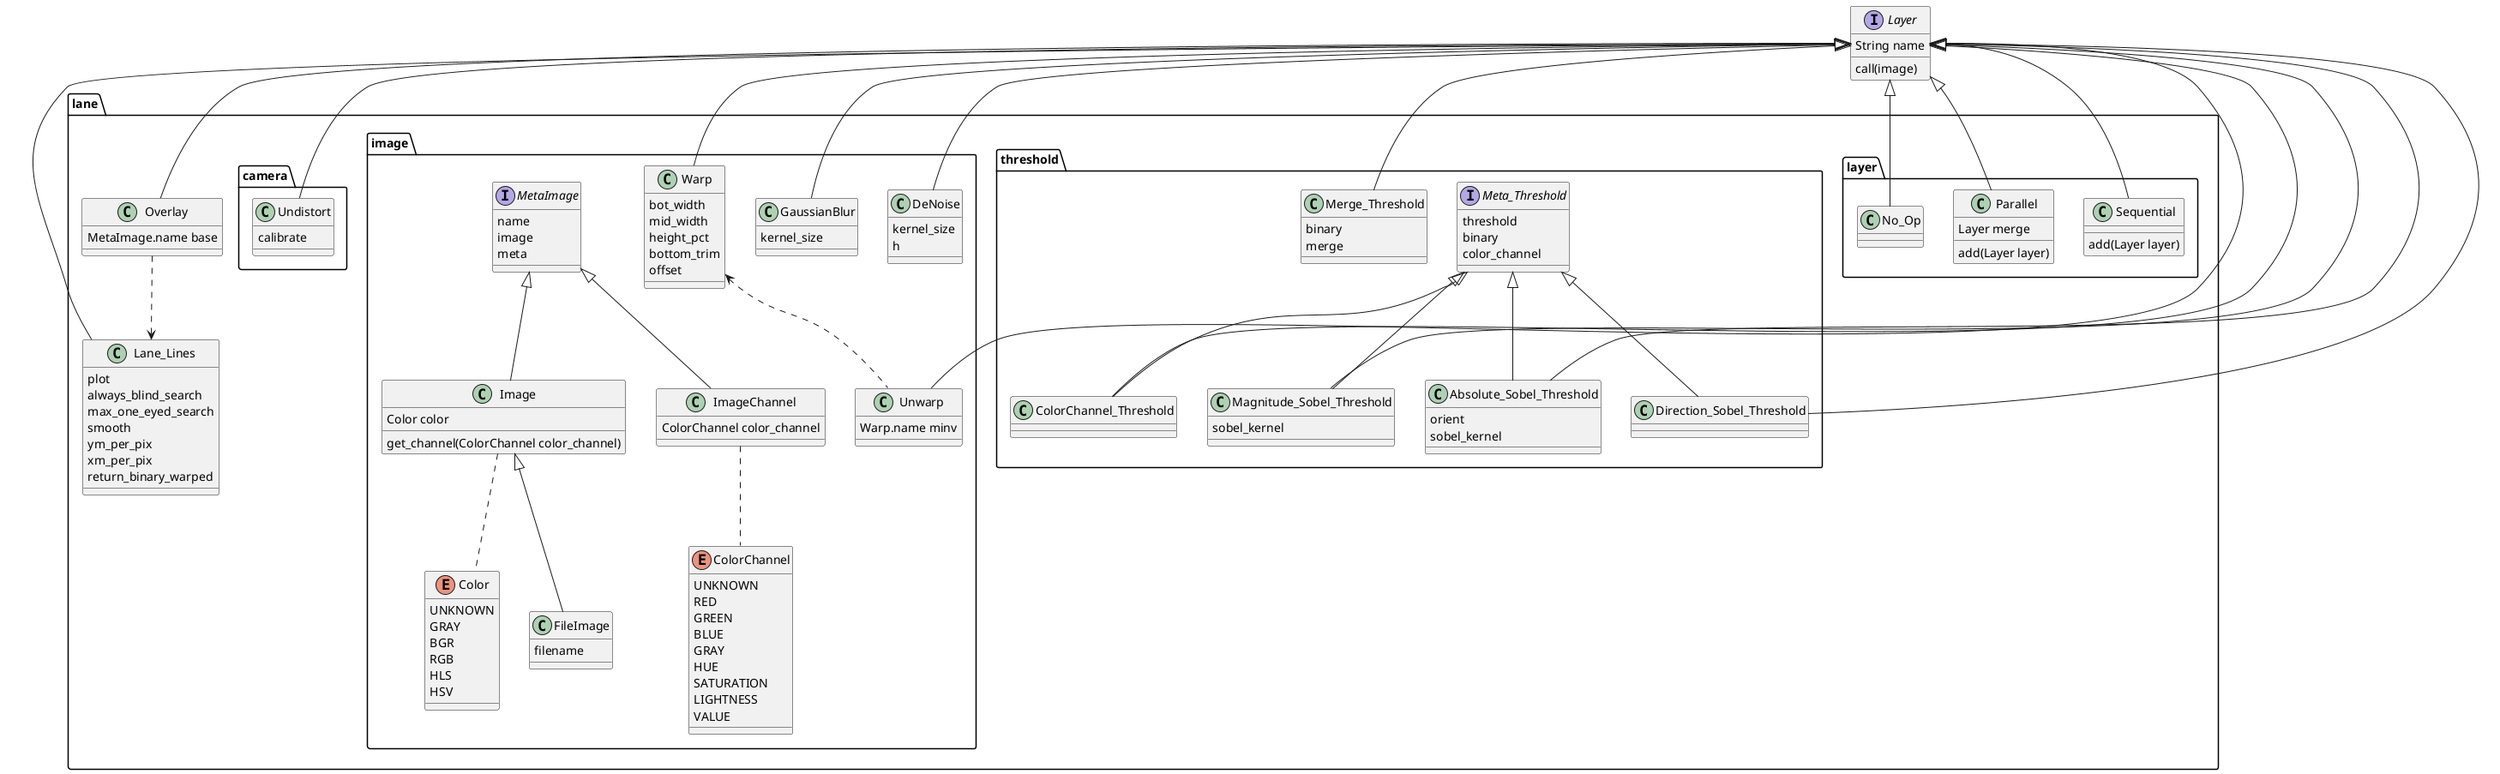 @startuml
interface Layer
Layer : call(image)
Layer : String name

package lane.layer{
   class Sequential
   class Parallel
   class No_Op
   Layer <|-- Sequential
   Layer <|-- Parallel
   Layer <|-- No_Op
   Sequential : add(Layer layer)
   Parallel : add(Layer layer)
   Parallel : Layer merge
}

package lane.image{
    interface MetaImage

    class GaussianBlur
    class Warp
    class Unwarp
    class DeNoise
    Layer <|-- GaussianBlur
    Layer <|-- Warp
    Layer <|-- Unwarp
    Layer <|-- DeNoise

    class ImageChannel
    class Image
    class FileImage
    Image <|-- FileImage

    enum Color {
        UNKNOWN
        GRAY
        BGR
        RGB
        HLS
        HSV
    }

    enum ColorChannel {
        UNKNOWN
        RED
        GREEN
        BLUE
        GRAY
        HUE
        SATURATION
        LIGHTNESS
        VALUE
    }

    GaussianBlur : kernel_size

    DeNoise : kernel_size
    DeNoise : h

    Warp : bot_width
    Warp : mid_width
    Warp : height_pct
    Warp : bottom_trim
    Warp : offset

    Unwarp : Warp.name minv
    Warp <.. Unwarp

    MetaImage : name
    MetaImage : image
    MetaImage : meta

    ImageChannel : ColorChannel color_channel
    MetaImage <|-- ImageChannel
    ImageChannel .. ColorChannel

    Image : Color color
    MetaImage <|-- Image
    Image .. Color
    Image : get_channel(ColorChannel color_channel)

    FileImage : filename
}
package lane {
   class Lane_Lines
   class Overlay
   Layer <|-- Lane_Lines
   Layer <|-- Overlay

   Overlay : MetaImage.name base
   Overlay ..> Lane_Lines

   Lane_Lines : plot
   Lane_Lines : always_blind_search
   Lane_Lines : max_one_eyed_search
   Lane_Lines : smooth
   Lane_Lines : ym_per_pix
   Lane_Lines : xm_per_pix
   Lane_Lines : return_binary_warped
}

package lane.threshold {
    interface Meta_Threshold
    class ColorChannel_Threshold
    class Magnitude_Sobel_Threshold
    class Absolute_Sobel_Threshold
    class Merge_Threshold
    class Direction_Sobel_Threshold
    Layer <|-- ColorChannel_Threshold
    Layer <|-- Absolute_Sobel_Threshold
    Layer <|-- Merge_Threshold
    Layer <|-- Magnitude_Sobel_Threshold
    Layer <|-- Direction_Sobel_Threshold

    Meta_Threshold : threshold
    Meta_Threshold : binary
    Meta_Threshold : color_channel

    Meta_Threshold <|-- ColorChannel_Threshold

    Magnitude_Sobel_Threshold : sobel_kernel
    Meta_Threshold <|-- Magnitude_Sobel_Threshold

    Absolute_Sobel_Threshold : orient
    Absolute_Sobel_Threshold : sobel_kernel
    Meta_Threshold <|-- Absolute_Sobel_Threshold

    Meta_Threshold <|-- Direction_Sobel_Threshold

    Merge_Threshold : binary
    Merge_Threshold : merge

}

package lane.camera {
    class Undistort
    Layer <|-- Undistort

    Undistort : calibrate
}
@enduml
